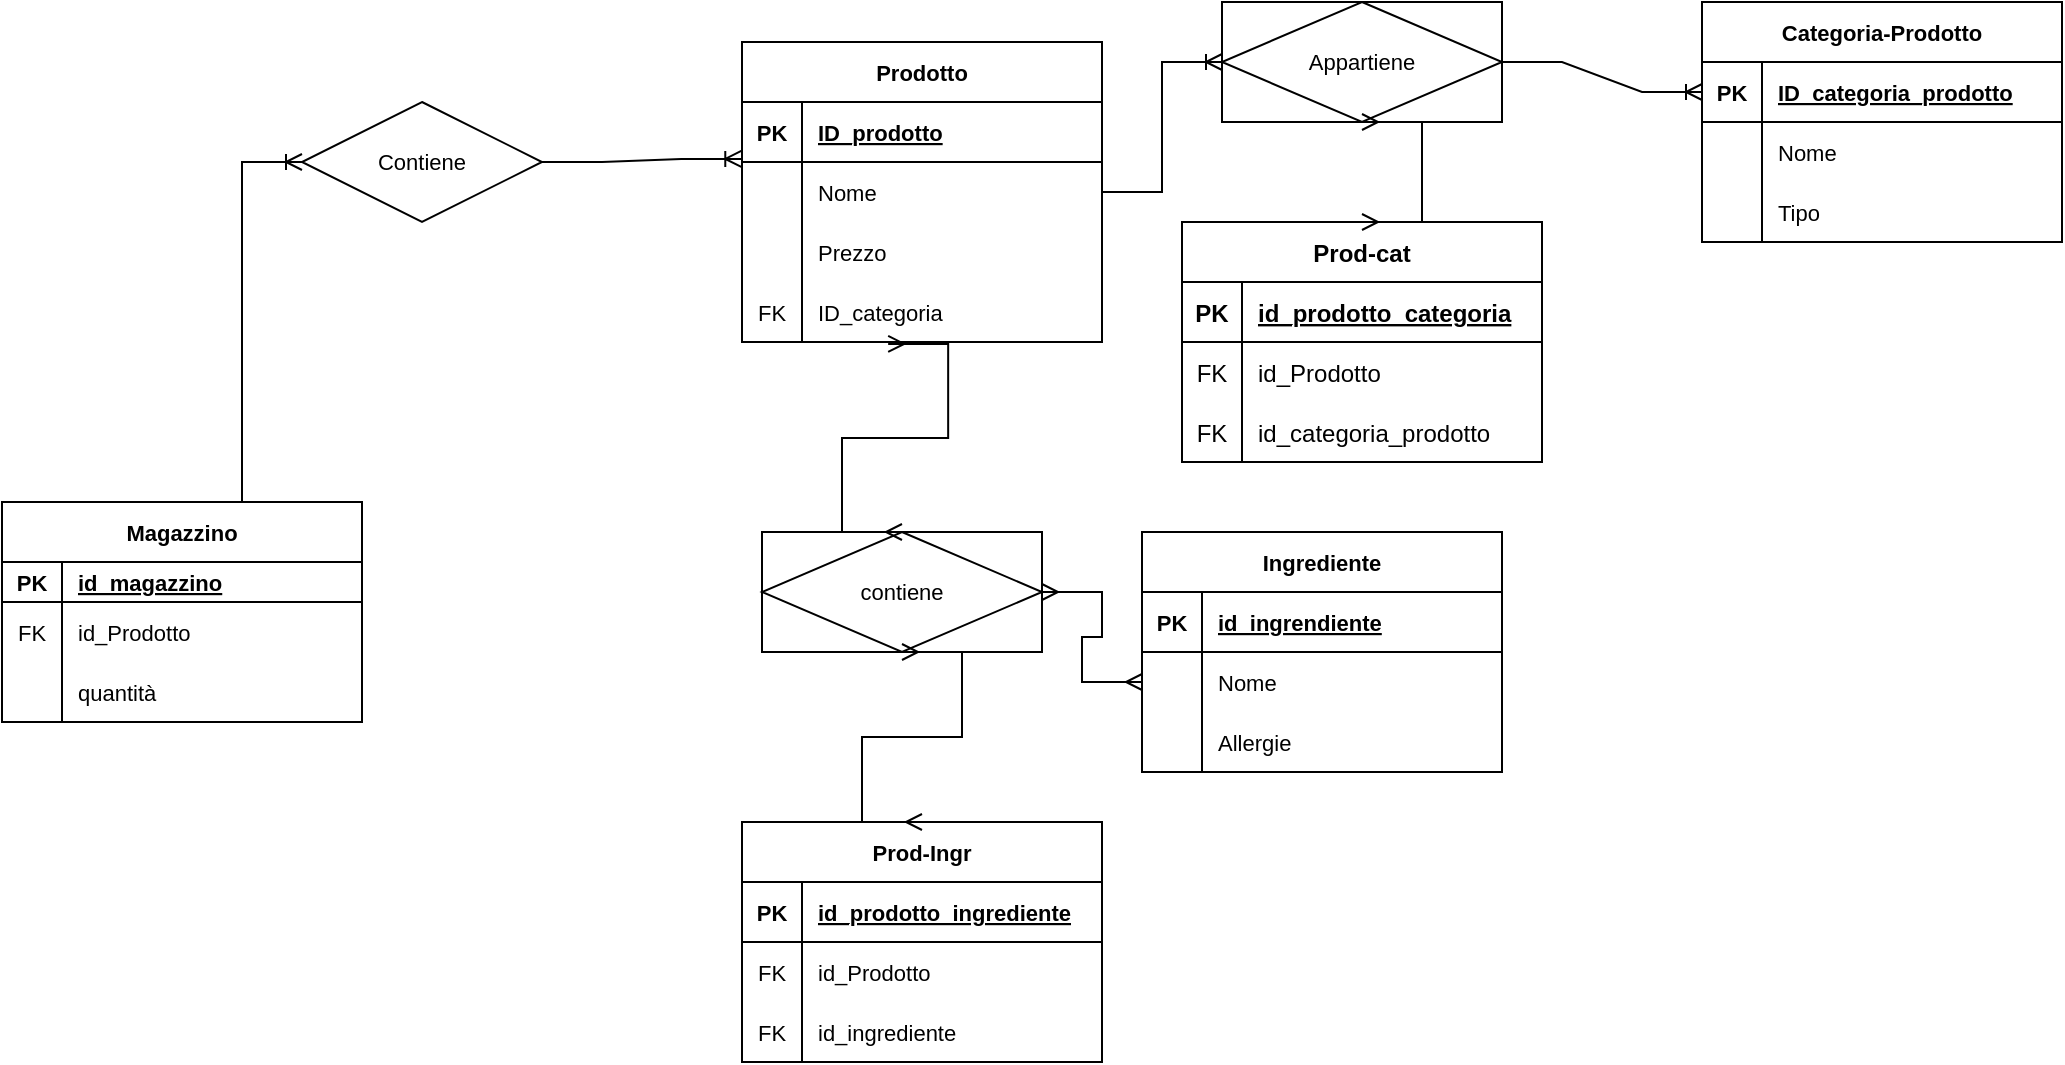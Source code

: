 <mxfile version="20.5.3" type="device"><diagram id="i_TEpS6-mKHr6QmONtOf" name="Pagina-1"><mxGraphModel dx="3048" dy="1839" grid="1" gridSize="10" guides="1" tooltips="1" connect="1" arrows="1" fold="1" page="1" pageScale="1" pageWidth="827" pageHeight="1169" math="0" shadow="0"><root><mxCell id="0"/><mxCell id="1" parent="0"/><mxCell id="b2ad2RK6x6v_tsL9_NvO-17" value="Prodotto" style="shape=table;startSize=30;container=1;collapsible=1;childLayout=tableLayout;fixedRows=1;rowLines=0;fontStyle=1;align=center;resizeLast=1;fontSize=11;" parent="1" vertex="1"><mxGeometry x="-770" y="-1140" width="180" height="150" as="geometry"/></mxCell><mxCell id="b2ad2RK6x6v_tsL9_NvO-18" value="" style="shape=tableRow;horizontal=0;startSize=0;swimlaneHead=0;swimlaneBody=0;fillColor=none;collapsible=0;dropTarget=0;points=[[0,0.5],[1,0.5]];portConstraint=eastwest;top=0;left=0;right=0;bottom=1;fontSize=11;" parent="b2ad2RK6x6v_tsL9_NvO-17" vertex="1"><mxGeometry y="30" width="180" height="30" as="geometry"/></mxCell><mxCell id="b2ad2RK6x6v_tsL9_NvO-19" value="PK" style="shape=partialRectangle;connectable=0;fillColor=none;top=0;left=0;bottom=0;right=0;fontStyle=1;overflow=hidden;fontSize=11;" parent="b2ad2RK6x6v_tsL9_NvO-18" vertex="1"><mxGeometry width="30" height="30" as="geometry"><mxRectangle width="30" height="30" as="alternateBounds"/></mxGeometry></mxCell><mxCell id="b2ad2RK6x6v_tsL9_NvO-20" value="ID_prodotto" style="shape=partialRectangle;connectable=0;fillColor=none;top=0;left=0;bottom=0;right=0;align=left;spacingLeft=6;fontStyle=5;overflow=hidden;fontSize=11;" parent="b2ad2RK6x6v_tsL9_NvO-18" vertex="1"><mxGeometry x="30" width="150" height="30" as="geometry"><mxRectangle width="150" height="30" as="alternateBounds"/></mxGeometry></mxCell><mxCell id="b2ad2RK6x6v_tsL9_NvO-21" value="" style="shape=tableRow;horizontal=0;startSize=0;swimlaneHead=0;swimlaneBody=0;fillColor=none;collapsible=0;dropTarget=0;points=[[0,0.5],[1,0.5]];portConstraint=eastwest;top=0;left=0;right=0;bottom=0;fontSize=11;" parent="b2ad2RK6x6v_tsL9_NvO-17" vertex="1"><mxGeometry y="60" width="180" height="30" as="geometry"/></mxCell><mxCell id="b2ad2RK6x6v_tsL9_NvO-22" value="" style="shape=partialRectangle;connectable=0;fillColor=none;top=0;left=0;bottom=0;right=0;editable=1;overflow=hidden;fontSize=11;" parent="b2ad2RK6x6v_tsL9_NvO-21" vertex="1"><mxGeometry width="30" height="30" as="geometry"><mxRectangle width="30" height="30" as="alternateBounds"/></mxGeometry></mxCell><mxCell id="b2ad2RK6x6v_tsL9_NvO-23" value="Nome" style="shape=partialRectangle;connectable=0;fillColor=none;top=0;left=0;bottom=0;right=0;align=left;spacingLeft=6;overflow=hidden;fontSize=11;" parent="b2ad2RK6x6v_tsL9_NvO-21" vertex="1"><mxGeometry x="30" width="150" height="30" as="geometry"><mxRectangle width="150" height="30" as="alternateBounds"/></mxGeometry></mxCell><mxCell id="b2ad2RK6x6v_tsL9_NvO-24" value="" style="shape=tableRow;horizontal=0;startSize=0;swimlaneHead=0;swimlaneBody=0;fillColor=none;collapsible=0;dropTarget=0;points=[[0,0.5],[1,0.5]];portConstraint=eastwest;top=0;left=0;right=0;bottom=0;fontSize=11;" parent="b2ad2RK6x6v_tsL9_NvO-17" vertex="1"><mxGeometry y="90" width="180" height="30" as="geometry"/></mxCell><mxCell id="b2ad2RK6x6v_tsL9_NvO-25" value="" style="shape=partialRectangle;connectable=0;fillColor=none;top=0;left=0;bottom=0;right=0;editable=1;overflow=hidden;fontSize=11;" parent="b2ad2RK6x6v_tsL9_NvO-24" vertex="1"><mxGeometry width="30" height="30" as="geometry"><mxRectangle width="30" height="30" as="alternateBounds"/></mxGeometry></mxCell><mxCell id="b2ad2RK6x6v_tsL9_NvO-26" value="Prezzo" style="shape=partialRectangle;connectable=0;fillColor=none;top=0;left=0;bottom=0;right=0;align=left;spacingLeft=6;overflow=hidden;fontSize=11;" parent="b2ad2RK6x6v_tsL9_NvO-24" vertex="1"><mxGeometry x="30" width="150" height="30" as="geometry"><mxRectangle width="150" height="30" as="alternateBounds"/></mxGeometry></mxCell><mxCell id="b2ad2RK6x6v_tsL9_NvO-27" value="" style="shape=tableRow;horizontal=0;startSize=0;swimlaneHead=0;swimlaneBody=0;fillColor=none;collapsible=0;dropTarget=0;points=[[0,0.5],[1,0.5]];portConstraint=eastwest;top=0;left=0;right=0;bottom=0;fontSize=11;" parent="b2ad2RK6x6v_tsL9_NvO-17" vertex="1"><mxGeometry y="120" width="180" height="30" as="geometry"/></mxCell><mxCell id="b2ad2RK6x6v_tsL9_NvO-28" value="FK" style="shape=partialRectangle;connectable=0;fillColor=none;top=0;left=0;bottom=0;right=0;editable=1;overflow=hidden;fontSize=11;" parent="b2ad2RK6x6v_tsL9_NvO-27" vertex="1"><mxGeometry width="30" height="30" as="geometry"><mxRectangle width="30" height="30" as="alternateBounds"/></mxGeometry></mxCell><mxCell id="b2ad2RK6x6v_tsL9_NvO-29" value="ID_categoria" style="shape=partialRectangle;connectable=0;fillColor=none;top=0;left=0;bottom=0;right=0;align=left;spacingLeft=6;overflow=hidden;fontSize=11;" parent="b2ad2RK6x6v_tsL9_NvO-27" vertex="1"><mxGeometry x="30" width="150" height="30" as="geometry"><mxRectangle width="150" height="30" as="alternateBounds"/></mxGeometry></mxCell><mxCell id="b2ad2RK6x6v_tsL9_NvO-30" value="Categoria-Prodotto" style="shape=table;startSize=30;container=1;collapsible=1;childLayout=tableLayout;fixedRows=1;rowLines=0;fontStyle=1;align=center;resizeLast=1;fontSize=11;" parent="1" vertex="1"><mxGeometry x="-290" y="-1160" width="180" height="120" as="geometry"/></mxCell><mxCell id="b2ad2RK6x6v_tsL9_NvO-31" value="" style="shape=tableRow;horizontal=0;startSize=0;swimlaneHead=0;swimlaneBody=0;fillColor=none;collapsible=0;dropTarget=0;points=[[0,0.5],[1,0.5]];portConstraint=eastwest;top=0;left=0;right=0;bottom=1;fontSize=11;" parent="b2ad2RK6x6v_tsL9_NvO-30" vertex="1"><mxGeometry y="30" width="180" height="30" as="geometry"/></mxCell><mxCell id="b2ad2RK6x6v_tsL9_NvO-32" value="PK" style="shape=partialRectangle;connectable=0;fillColor=none;top=0;left=0;bottom=0;right=0;fontStyle=1;overflow=hidden;fontSize=11;" parent="b2ad2RK6x6v_tsL9_NvO-31" vertex="1"><mxGeometry width="30" height="30" as="geometry"><mxRectangle width="30" height="30" as="alternateBounds"/></mxGeometry></mxCell><mxCell id="b2ad2RK6x6v_tsL9_NvO-33" value="ID_categoria_prodotto" style="shape=partialRectangle;connectable=0;fillColor=none;top=0;left=0;bottom=0;right=0;align=left;spacingLeft=6;fontStyle=5;overflow=hidden;fontSize=11;" parent="b2ad2RK6x6v_tsL9_NvO-31" vertex="1"><mxGeometry x="30" width="150" height="30" as="geometry"><mxRectangle width="150" height="30" as="alternateBounds"/></mxGeometry></mxCell><mxCell id="b2ad2RK6x6v_tsL9_NvO-34" value="" style="shape=tableRow;horizontal=0;startSize=0;swimlaneHead=0;swimlaneBody=0;fillColor=none;collapsible=0;dropTarget=0;points=[[0,0.5],[1,0.5]];portConstraint=eastwest;top=0;left=0;right=0;bottom=0;fontSize=11;" parent="b2ad2RK6x6v_tsL9_NvO-30" vertex="1"><mxGeometry y="60" width="180" height="30" as="geometry"/></mxCell><mxCell id="b2ad2RK6x6v_tsL9_NvO-35" value="" style="shape=partialRectangle;connectable=0;fillColor=none;top=0;left=0;bottom=0;right=0;editable=1;overflow=hidden;fontSize=11;" parent="b2ad2RK6x6v_tsL9_NvO-34" vertex="1"><mxGeometry width="30" height="30" as="geometry"><mxRectangle width="30" height="30" as="alternateBounds"/></mxGeometry></mxCell><mxCell id="b2ad2RK6x6v_tsL9_NvO-36" value="Nome" style="shape=partialRectangle;connectable=0;fillColor=none;top=0;left=0;bottom=0;right=0;align=left;spacingLeft=6;overflow=hidden;fontSize=11;" parent="b2ad2RK6x6v_tsL9_NvO-34" vertex="1"><mxGeometry x="30" width="150" height="30" as="geometry"><mxRectangle width="150" height="30" as="alternateBounds"/></mxGeometry></mxCell><mxCell id="ZklkbkMTgXov8ASFxrwX-1" value="" style="shape=tableRow;horizontal=0;startSize=0;swimlaneHead=0;swimlaneBody=0;fillColor=none;collapsible=0;dropTarget=0;points=[[0,0.5],[1,0.5]];portConstraint=eastwest;top=0;left=0;right=0;bottom=0;fontSize=11;" vertex="1" parent="b2ad2RK6x6v_tsL9_NvO-30"><mxGeometry y="90" width="180" height="30" as="geometry"/></mxCell><mxCell id="ZklkbkMTgXov8ASFxrwX-2" value="" style="shape=partialRectangle;connectable=0;fillColor=none;top=0;left=0;bottom=0;right=0;editable=1;overflow=hidden;fontSize=11;" vertex="1" parent="ZklkbkMTgXov8ASFxrwX-1"><mxGeometry width="30" height="30" as="geometry"><mxRectangle width="30" height="30" as="alternateBounds"/></mxGeometry></mxCell><mxCell id="ZklkbkMTgXov8ASFxrwX-3" value="Tipo" style="shape=partialRectangle;connectable=0;fillColor=none;top=0;left=0;bottom=0;right=0;align=left;spacingLeft=6;overflow=hidden;fontSize=11;" vertex="1" parent="ZklkbkMTgXov8ASFxrwX-1"><mxGeometry x="30" width="150" height="30" as="geometry"><mxRectangle width="150" height="30" as="alternateBounds"/></mxGeometry></mxCell><mxCell id="b2ad2RK6x6v_tsL9_NvO-43" value="Ingrediente" style="shape=table;startSize=30;container=1;collapsible=1;childLayout=tableLayout;fixedRows=1;rowLines=0;fontStyle=1;align=center;resizeLast=1;fontSize=11;" parent="1" vertex="1"><mxGeometry x="-570" y="-895" width="180" height="120" as="geometry"/></mxCell><mxCell id="b2ad2RK6x6v_tsL9_NvO-44" value="" style="shape=tableRow;horizontal=0;startSize=0;swimlaneHead=0;swimlaneBody=0;fillColor=none;collapsible=0;dropTarget=0;points=[[0,0.5],[1,0.5]];portConstraint=eastwest;top=0;left=0;right=0;bottom=1;fontSize=11;" parent="b2ad2RK6x6v_tsL9_NvO-43" vertex="1"><mxGeometry y="30" width="180" height="30" as="geometry"/></mxCell><mxCell id="b2ad2RK6x6v_tsL9_NvO-45" value="PK" style="shape=partialRectangle;connectable=0;fillColor=none;top=0;left=0;bottom=0;right=0;fontStyle=1;overflow=hidden;fontSize=11;" parent="b2ad2RK6x6v_tsL9_NvO-44" vertex="1"><mxGeometry width="30" height="30" as="geometry"><mxRectangle width="30" height="30" as="alternateBounds"/></mxGeometry></mxCell><mxCell id="b2ad2RK6x6v_tsL9_NvO-46" value="id_ingrendiente" style="shape=partialRectangle;connectable=0;fillColor=none;top=0;left=0;bottom=0;right=0;align=left;spacingLeft=6;fontStyle=5;overflow=hidden;fontSize=11;" parent="b2ad2RK6x6v_tsL9_NvO-44" vertex="1"><mxGeometry x="30" width="150" height="30" as="geometry"><mxRectangle width="150" height="30" as="alternateBounds"/></mxGeometry></mxCell><mxCell id="b2ad2RK6x6v_tsL9_NvO-47" value="" style="shape=tableRow;horizontal=0;startSize=0;swimlaneHead=0;swimlaneBody=0;fillColor=none;collapsible=0;dropTarget=0;points=[[0,0.5],[1,0.5]];portConstraint=eastwest;top=0;left=0;right=0;bottom=0;fontSize=11;" parent="b2ad2RK6x6v_tsL9_NvO-43" vertex="1"><mxGeometry y="60" width="180" height="30" as="geometry"/></mxCell><mxCell id="b2ad2RK6x6v_tsL9_NvO-48" value="" style="shape=partialRectangle;connectable=0;fillColor=none;top=0;left=0;bottom=0;right=0;editable=1;overflow=hidden;fontSize=11;" parent="b2ad2RK6x6v_tsL9_NvO-47" vertex="1"><mxGeometry width="30" height="30" as="geometry"><mxRectangle width="30" height="30" as="alternateBounds"/></mxGeometry></mxCell><mxCell id="b2ad2RK6x6v_tsL9_NvO-49" value="Nome" style="shape=partialRectangle;connectable=0;fillColor=none;top=0;left=0;bottom=0;right=0;align=left;spacingLeft=6;overflow=hidden;fontSize=11;" parent="b2ad2RK6x6v_tsL9_NvO-47" vertex="1"><mxGeometry x="30" width="150" height="30" as="geometry"><mxRectangle width="150" height="30" as="alternateBounds"/></mxGeometry></mxCell><mxCell id="b2ad2RK6x6v_tsL9_NvO-50" value="" style="shape=tableRow;horizontal=0;startSize=0;swimlaneHead=0;swimlaneBody=0;fillColor=none;collapsible=0;dropTarget=0;points=[[0,0.5],[1,0.5]];portConstraint=eastwest;top=0;left=0;right=0;bottom=0;fontSize=11;" parent="b2ad2RK6x6v_tsL9_NvO-43" vertex="1"><mxGeometry y="90" width="180" height="30" as="geometry"/></mxCell><mxCell id="b2ad2RK6x6v_tsL9_NvO-51" value="" style="shape=partialRectangle;connectable=0;fillColor=none;top=0;left=0;bottom=0;right=0;editable=1;overflow=hidden;fontSize=11;" parent="b2ad2RK6x6v_tsL9_NvO-50" vertex="1"><mxGeometry width="30" height="30" as="geometry"><mxRectangle width="30" height="30" as="alternateBounds"/></mxGeometry></mxCell><mxCell id="b2ad2RK6x6v_tsL9_NvO-52" value="Allergie" style="shape=partialRectangle;connectable=0;fillColor=none;top=0;left=0;bottom=0;right=0;align=left;spacingLeft=6;overflow=hidden;fontSize=11;" parent="b2ad2RK6x6v_tsL9_NvO-50" vertex="1"><mxGeometry x="30" width="150" height="30" as="geometry"><mxRectangle width="150" height="30" as="alternateBounds"/></mxGeometry></mxCell><mxCell id="b2ad2RK6x6v_tsL9_NvO-59" value="" style="edgeStyle=entityRelationEdgeStyle;fontSize=12;html=1;endArrow=ERoneToMany;rounded=0;exitX=1;exitY=0.5;exitDx=0;exitDy=0;entryX=0;entryY=0.5;entryDx=0;entryDy=0;" parent="1" source="b2ad2RK6x6v_tsL9_NvO-21" target="ZklkbkMTgXov8ASFxrwX-4" edge="1"><mxGeometry width="100" height="100" relative="1" as="geometry"><mxPoint x="-430" y="-830" as="sourcePoint"/><mxPoint x="-477" y="-1055" as="targetPoint"/></mxGeometry></mxCell><mxCell id="b2ad2RK6x6v_tsL9_NvO-60" value="" style="edgeStyle=entityRelationEdgeStyle;fontSize=12;html=1;endArrow=ERoneToMany;rounded=0;entryX=0;entryY=0.5;entryDx=0;entryDy=0;exitX=1;exitY=0.5;exitDx=0;exitDy=0;" parent="1" source="ZklkbkMTgXov8ASFxrwX-4" target="b2ad2RK6x6v_tsL9_NvO-31" edge="1"><mxGeometry width="100" height="100" relative="1" as="geometry"><mxPoint x="-397" y="-1055" as="sourcePoint"/><mxPoint x="-330" y="-930" as="targetPoint"/></mxGeometry></mxCell><mxCell id="b2ad2RK6x6v_tsL9_NvO-63" value="Prod-Ingr" style="shape=table;startSize=30;container=1;collapsible=1;childLayout=tableLayout;fixedRows=1;rowLines=0;fontStyle=1;align=center;resizeLast=1;fontSize=11;" parent="1" vertex="1"><mxGeometry x="-770" y="-750" width="180" height="120" as="geometry"/></mxCell><mxCell id="b2ad2RK6x6v_tsL9_NvO-64" value="" style="shape=tableRow;horizontal=0;startSize=0;swimlaneHead=0;swimlaneBody=0;fillColor=none;collapsible=0;dropTarget=0;points=[[0,0.5],[1,0.5]];portConstraint=eastwest;top=0;left=0;right=0;bottom=1;fontSize=11;" parent="b2ad2RK6x6v_tsL9_NvO-63" vertex="1"><mxGeometry y="30" width="180" height="30" as="geometry"/></mxCell><mxCell id="b2ad2RK6x6v_tsL9_NvO-65" value="PK" style="shape=partialRectangle;connectable=0;fillColor=none;top=0;left=0;bottom=0;right=0;fontStyle=1;overflow=hidden;fontSize=11;" parent="b2ad2RK6x6v_tsL9_NvO-64" vertex="1"><mxGeometry width="30" height="30" as="geometry"><mxRectangle width="30" height="30" as="alternateBounds"/></mxGeometry></mxCell><mxCell id="b2ad2RK6x6v_tsL9_NvO-66" value="id_prodotto_ingrediente" style="shape=partialRectangle;connectable=0;fillColor=none;top=0;left=0;bottom=0;right=0;align=left;spacingLeft=6;fontStyle=5;overflow=hidden;fontSize=11;" parent="b2ad2RK6x6v_tsL9_NvO-64" vertex="1"><mxGeometry x="30" width="150" height="30" as="geometry"><mxRectangle width="150" height="30" as="alternateBounds"/></mxGeometry></mxCell><mxCell id="b2ad2RK6x6v_tsL9_NvO-67" value="" style="shape=tableRow;horizontal=0;startSize=0;swimlaneHead=0;swimlaneBody=0;fillColor=none;collapsible=0;dropTarget=0;points=[[0,0.5],[1,0.5]];portConstraint=eastwest;top=0;left=0;right=0;bottom=0;fontSize=11;" parent="b2ad2RK6x6v_tsL9_NvO-63" vertex="1"><mxGeometry y="60" width="180" height="30" as="geometry"/></mxCell><mxCell id="b2ad2RK6x6v_tsL9_NvO-68" value="FK" style="shape=partialRectangle;connectable=0;fillColor=none;top=0;left=0;bottom=0;right=0;editable=1;overflow=hidden;fontSize=11;" parent="b2ad2RK6x6v_tsL9_NvO-67" vertex="1"><mxGeometry width="30" height="30" as="geometry"><mxRectangle width="30" height="30" as="alternateBounds"/></mxGeometry></mxCell><mxCell id="b2ad2RK6x6v_tsL9_NvO-69" value="id_Prodotto" style="shape=partialRectangle;connectable=0;fillColor=none;top=0;left=0;bottom=0;right=0;align=left;spacingLeft=6;overflow=hidden;fontSize=11;" parent="b2ad2RK6x6v_tsL9_NvO-67" vertex="1"><mxGeometry x="30" width="150" height="30" as="geometry"><mxRectangle width="150" height="30" as="alternateBounds"/></mxGeometry></mxCell><mxCell id="b2ad2RK6x6v_tsL9_NvO-70" value="" style="shape=tableRow;horizontal=0;startSize=0;swimlaneHead=0;swimlaneBody=0;fillColor=none;collapsible=0;dropTarget=0;points=[[0,0.5],[1,0.5]];portConstraint=eastwest;top=0;left=0;right=0;bottom=0;fontSize=11;" parent="b2ad2RK6x6v_tsL9_NvO-63" vertex="1"><mxGeometry y="90" width="180" height="30" as="geometry"/></mxCell><mxCell id="b2ad2RK6x6v_tsL9_NvO-71" value="FK" style="shape=partialRectangle;connectable=0;fillColor=none;top=0;left=0;bottom=0;right=0;editable=1;overflow=hidden;fontSize=11;" parent="b2ad2RK6x6v_tsL9_NvO-70" vertex="1"><mxGeometry width="30" height="30" as="geometry"><mxRectangle width="30" height="30" as="alternateBounds"/></mxGeometry></mxCell><mxCell id="b2ad2RK6x6v_tsL9_NvO-72" value="id_ingrediente" style="shape=partialRectangle;connectable=0;fillColor=none;top=0;left=0;bottom=0;right=0;align=left;spacingLeft=6;overflow=hidden;fontSize=11;" parent="b2ad2RK6x6v_tsL9_NvO-70" vertex="1"><mxGeometry x="30" width="150" height="30" as="geometry"><mxRectangle width="150" height="30" as="alternateBounds"/></mxGeometry></mxCell><mxCell id="b2ad2RK6x6v_tsL9_NvO-79" value="contiene" style="shape=associativeEntity;whiteSpace=wrap;html=1;align=center;fontSize=11;" parent="1" vertex="1"><mxGeometry x="-760" y="-895" width="140" height="60" as="geometry"/></mxCell><mxCell id="b2ad2RK6x6v_tsL9_NvO-82" value="" style="edgeStyle=entityRelationEdgeStyle;fontSize=12;html=1;endArrow=ERmany;startArrow=ERmany;rounded=0;entryX=0.406;entryY=1.033;entryDx=0;entryDy=0;entryPerimeter=0;exitX=0.5;exitY=0;exitDx=0;exitDy=0;" parent="1" source="b2ad2RK6x6v_tsL9_NvO-79" target="b2ad2RK6x6v_tsL9_NvO-27" edge="1"><mxGeometry width="100" height="100" relative="1" as="geometry"><mxPoint x="-480" y="-860" as="sourcePoint"/><mxPoint x="-380" y="-960" as="targetPoint"/></mxGeometry></mxCell><mxCell id="b2ad2RK6x6v_tsL9_NvO-85" value="" style="edgeStyle=entityRelationEdgeStyle;fontSize=12;html=1;endArrow=ERmany;startArrow=ERmany;rounded=0;entryX=0.5;entryY=1;entryDx=0;entryDy=0;exitX=0.5;exitY=0;exitDx=0;exitDy=0;" parent="1" source="b2ad2RK6x6v_tsL9_NvO-63" target="b2ad2RK6x6v_tsL9_NvO-79" edge="1"><mxGeometry width="100" height="100" relative="1" as="geometry"><mxPoint x="-480" y="-650" as="sourcePoint"/><mxPoint x="-380" y="-750" as="targetPoint"/></mxGeometry></mxCell><mxCell id="b2ad2RK6x6v_tsL9_NvO-86" value="Magazzino" style="shape=table;startSize=30;container=1;collapsible=1;childLayout=tableLayout;fixedRows=1;rowLines=0;fontStyle=1;align=center;resizeLast=1;fontSize=11;" parent="1" vertex="1"><mxGeometry x="-1140" y="-910" width="180" height="110" as="geometry"/></mxCell><mxCell id="b2ad2RK6x6v_tsL9_NvO-87" value="" style="shape=tableRow;horizontal=0;startSize=0;swimlaneHead=0;swimlaneBody=0;fillColor=none;collapsible=0;dropTarget=0;points=[[0,0.5],[1,0.5]];portConstraint=eastwest;top=0;left=0;right=0;bottom=1;fontSize=11;" parent="b2ad2RK6x6v_tsL9_NvO-86" vertex="1"><mxGeometry y="30" width="180" height="20" as="geometry"/></mxCell><mxCell id="b2ad2RK6x6v_tsL9_NvO-88" value="PK" style="shape=partialRectangle;connectable=0;fillColor=none;top=0;left=0;bottom=0;right=0;fontStyle=1;overflow=hidden;fontSize=11;" parent="b2ad2RK6x6v_tsL9_NvO-87" vertex="1"><mxGeometry width="30" height="20" as="geometry"><mxRectangle width="30" height="20" as="alternateBounds"/></mxGeometry></mxCell><mxCell id="b2ad2RK6x6v_tsL9_NvO-89" value="id_magazzino" style="shape=partialRectangle;connectable=0;fillColor=none;top=0;left=0;bottom=0;right=0;align=left;spacingLeft=6;fontStyle=5;overflow=hidden;fontSize=11;" parent="b2ad2RK6x6v_tsL9_NvO-87" vertex="1"><mxGeometry x="30" width="150" height="20" as="geometry"><mxRectangle width="150" height="20" as="alternateBounds"/></mxGeometry></mxCell><mxCell id="b2ad2RK6x6v_tsL9_NvO-90" value="" style="shape=tableRow;horizontal=0;startSize=0;swimlaneHead=0;swimlaneBody=0;fillColor=none;collapsible=0;dropTarget=0;points=[[0,0.5],[1,0.5]];portConstraint=eastwest;top=0;left=0;right=0;bottom=0;fontSize=11;" parent="b2ad2RK6x6v_tsL9_NvO-86" vertex="1"><mxGeometry y="50" width="180" height="30" as="geometry"/></mxCell><mxCell id="b2ad2RK6x6v_tsL9_NvO-91" value="FK" style="shape=partialRectangle;connectable=0;fillColor=none;top=0;left=0;bottom=0;right=0;editable=1;overflow=hidden;fontSize=11;" parent="b2ad2RK6x6v_tsL9_NvO-90" vertex="1"><mxGeometry width="30" height="30" as="geometry"><mxRectangle width="30" height="30" as="alternateBounds"/></mxGeometry></mxCell><mxCell id="b2ad2RK6x6v_tsL9_NvO-92" value="id_Prodotto" style="shape=partialRectangle;connectable=0;fillColor=none;top=0;left=0;bottom=0;right=0;align=left;spacingLeft=6;overflow=hidden;fontSize=11;" parent="b2ad2RK6x6v_tsL9_NvO-90" vertex="1"><mxGeometry x="30" width="150" height="30" as="geometry"><mxRectangle width="150" height="30" as="alternateBounds"/></mxGeometry></mxCell><mxCell id="b2ad2RK6x6v_tsL9_NvO-93" value="" style="shape=tableRow;horizontal=0;startSize=0;swimlaneHead=0;swimlaneBody=0;fillColor=none;collapsible=0;dropTarget=0;points=[[0,0.5],[1,0.5]];portConstraint=eastwest;top=0;left=0;right=0;bottom=0;fontSize=11;" parent="b2ad2RK6x6v_tsL9_NvO-86" vertex="1"><mxGeometry y="80" width="180" height="30" as="geometry"/></mxCell><mxCell id="b2ad2RK6x6v_tsL9_NvO-94" value="" style="shape=partialRectangle;connectable=0;fillColor=none;top=0;left=0;bottom=0;right=0;editable=1;overflow=hidden;fontSize=11;" parent="b2ad2RK6x6v_tsL9_NvO-93" vertex="1"><mxGeometry width="30" height="30" as="geometry"><mxRectangle width="30" height="30" as="alternateBounds"/></mxGeometry></mxCell><mxCell id="b2ad2RK6x6v_tsL9_NvO-95" value="quantità" style="shape=partialRectangle;connectable=0;fillColor=none;top=0;left=0;bottom=0;right=0;align=left;spacingLeft=6;overflow=hidden;fontSize=11;" parent="b2ad2RK6x6v_tsL9_NvO-93" vertex="1"><mxGeometry x="30" width="150" height="30" as="geometry"><mxRectangle width="150" height="30" as="alternateBounds"/></mxGeometry></mxCell><mxCell id="b2ad2RK6x6v_tsL9_NvO-100" value="Contiene" style="shape=rhombus;perimeter=rhombusPerimeter;whiteSpace=wrap;html=1;align=center;fontSize=11;" parent="1" vertex="1"><mxGeometry x="-990" y="-1110" width="120" height="60" as="geometry"/></mxCell><mxCell id="b2ad2RK6x6v_tsL9_NvO-101" value="" style="edgeStyle=entityRelationEdgeStyle;fontSize=12;html=1;endArrow=ERoneToMany;rounded=0;exitX=0.5;exitY=0;exitDx=0;exitDy=0;entryX=0;entryY=0.5;entryDx=0;entryDy=0;" parent="1" source="b2ad2RK6x6v_tsL9_NvO-86" target="b2ad2RK6x6v_tsL9_NvO-100" edge="1"><mxGeometry width="100" height="100" relative="1" as="geometry"><mxPoint x="-791" y="-830" as="sourcePoint"/><mxPoint x="-691" y="-930" as="targetPoint"/></mxGeometry></mxCell><mxCell id="b2ad2RK6x6v_tsL9_NvO-102" value="" style="edgeStyle=entityRelationEdgeStyle;fontSize=12;html=1;endArrow=ERoneToMany;rounded=0;exitX=1;exitY=0.5;exitDx=0;exitDy=0;entryX=-0.002;entryY=-0.051;entryDx=0;entryDy=0;entryPerimeter=0;" parent="1" source="b2ad2RK6x6v_tsL9_NvO-100" target="b2ad2RK6x6v_tsL9_NvO-21" edge="1"><mxGeometry width="100" height="100" relative="1" as="geometry"><mxPoint x="-890" y="-1090" as="sourcePoint"/><mxPoint x="-800" y="-1100" as="targetPoint"/></mxGeometry></mxCell><mxCell id="b2ad2RK6x6v_tsL9_NvO-104" value="" style="edgeStyle=entityRelationEdgeStyle;fontSize=12;html=1;endArrow=ERmany;startArrow=ERmany;rounded=0;exitX=1;exitY=0.5;exitDx=0;exitDy=0;entryX=0;entryY=0.5;entryDx=0;entryDy=0;" parent="1" source="b2ad2RK6x6v_tsL9_NvO-79" target="b2ad2RK6x6v_tsL9_NvO-47" edge="1"><mxGeometry width="100" height="100" relative="1" as="geometry"><mxPoint x="-690" y="-830" as="sourcePoint"/><mxPoint x="-590" y="-930" as="targetPoint"/></mxGeometry></mxCell><mxCell id="ZklkbkMTgXov8ASFxrwX-4" value="&lt;span style=&quot;font-size: 11px;&quot;&gt;Appartiene&lt;/span&gt;" style="shape=associativeEntity;whiteSpace=wrap;html=1;align=center;" vertex="1" parent="1"><mxGeometry x="-530" y="-1160" width="140" height="60" as="geometry"/></mxCell><mxCell id="ZklkbkMTgXov8ASFxrwX-5" value="Prod-cat" style="shape=table;startSize=30;container=1;collapsible=1;childLayout=tableLayout;fixedRows=1;rowLines=0;fontStyle=1;align=center;resizeLast=1;" vertex="1" parent="1"><mxGeometry x="-550" y="-1050" width="180" height="120" as="geometry"/></mxCell><mxCell id="ZklkbkMTgXov8ASFxrwX-6" value="" style="shape=tableRow;horizontal=0;startSize=0;swimlaneHead=0;swimlaneBody=0;fillColor=none;collapsible=0;dropTarget=0;points=[[0,0.5],[1,0.5]];portConstraint=eastwest;top=0;left=0;right=0;bottom=1;" vertex="1" parent="ZklkbkMTgXov8ASFxrwX-5"><mxGeometry y="30" width="180" height="30" as="geometry"/></mxCell><mxCell id="ZklkbkMTgXov8ASFxrwX-7" value="PK" style="shape=partialRectangle;connectable=0;fillColor=none;top=0;left=0;bottom=0;right=0;fontStyle=1;overflow=hidden;" vertex="1" parent="ZklkbkMTgXov8ASFxrwX-6"><mxGeometry width="30" height="30" as="geometry"><mxRectangle width="30" height="30" as="alternateBounds"/></mxGeometry></mxCell><mxCell id="ZklkbkMTgXov8ASFxrwX-8" value="id_prodotto_categoria" style="shape=partialRectangle;connectable=0;fillColor=none;top=0;left=0;bottom=0;right=0;align=left;spacingLeft=6;fontStyle=5;overflow=hidden;" vertex="1" parent="ZklkbkMTgXov8ASFxrwX-6"><mxGeometry x="30" width="150" height="30" as="geometry"><mxRectangle width="150" height="30" as="alternateBounds"/></mxGeometry></mxCell><mxCell id="ZklkbkMTgXov8ASFxrwX-9" value="" style="shape=tableRow;horizontal=0;startSize=0;swimlaneHead=0;swimlaneBody=0;fillColor=none;collapsible=0;dropTarget=0;points=[[0,0.5],[1,0.5]];portConstraint=eastwest;top=0;left=0;right=0;bottom=0;" vertex="1" parent="ZklkbkMTgXov8ASFxrwX-5"><mxGeometry y="60" width="180" height="30" as="geometry"/></mxCell><mxCell id="ZklkbkMTgXov8ASFxrwX-10" value="FK" style="shape=partialRectangle;connectable=0;fillColor=none;top=0;left=0;bottom=0;right=0;editable=1;overflow=hidden;" vertex="1" parent="ZklkbkMTgXov8ASFxrwX-9"><mxGeometry width="30" height="30" as="geometry"><mxRectangle width="30" height="30" as="alternateBounds"/></mxGeometry></mxCell><mxCell id="ZklkbkMTgXov8ASFxrwX-11" value="id_Prodotto" style="shape=partialRectangle;connectable=0;fillColor=none;top=0;left=0;bottom=0;right=0;align=left;spacingLeft=6;overflow=hidden;" vertex="1" parent="ZklkbkMTgXov8ASFxrwX-9"><mxGeometry x="30" width="150" height="30" as="geometry"><mxRectangle width="150" height="30" as="alternateBounds"/></mxGeometry></mxCell><mxCell id="ZklkbkMTgXov8ASFxrwX-12" value="" style="shape=tableRow;horizontal=0;startSize=0;swimlaneHead=0;swimlaneBody=0;fillColor=none;collapsible=0;dropTarget=0;points=[[0,0.5],[1,0.5]];portConstraint=eastwest;top=0;left=0;right=0;bottom=0;" vertex="1" parent="ZklkbkMTgXov8ASFxrwX-5"><mxGeometry y="90" width="180" height="30" as="geometry"/></mxCell><mxCell id="ZklkbkMTgXov8ASFxrwX-13" value="FK" style="shape=partialRectangle;connectable=0;fillColor=none;top=0;left=0;bottom=0;right=0;editable=1;overflow=hidden;" vertex="1" parent="ZklkbkMTgXov8ASFxrwX-12"><mxGeometry width="30" height="30" as="geometry"><mxRectangle width="30" height="30" as="alternateBounds"/></mxGeometry></mxCell><mxCell id="ZklkbkMTgXov8ASFxrwX-14" value="id_categoria_prodotto" style="shape=partialRectangle;connectable=0;fillColor=none;top=0;left=0;bottom=0;right=0;align=left;spacingLeft=6;overflow=hidden;" vertex="1" parent="ZklkbkMTgXov8ASFxrwX-12"><mxGeometry x="30" width="150" height="30" as="geometry"><mxRectangle width="150" height="30" as="alternateBounds"/></mxGeometry></mxCell><mxCell id="ZklkbkMTgXov8ASFxrwX-18" value="" style="edgeStyle=entityRelationEdgeStyle;fontSize=12;html=1;endArrow=ERmany;startArrow=ERmany;rounded=0;entryX=0.5;entryY=1;entryDx=0;entryDy=0;exitX=0.5;exitY=0;exitDx=0;exitDy=0;" edge="1" parent="1" source="ZklkbkMTgXov8ASFxrwX-5" target="ZklkbkMTgXov8ASFxrwX-4"><mxGeometry width="100" height="100" relative="1" as="geometry"><mxPoint x="-280" y="-765" as="sourcePoint"/><mxPoint x="-290" y="-850" as="targetPoint"/></mxGeometry></mxCell></root></mxGraphModel></diagram></mxfile>